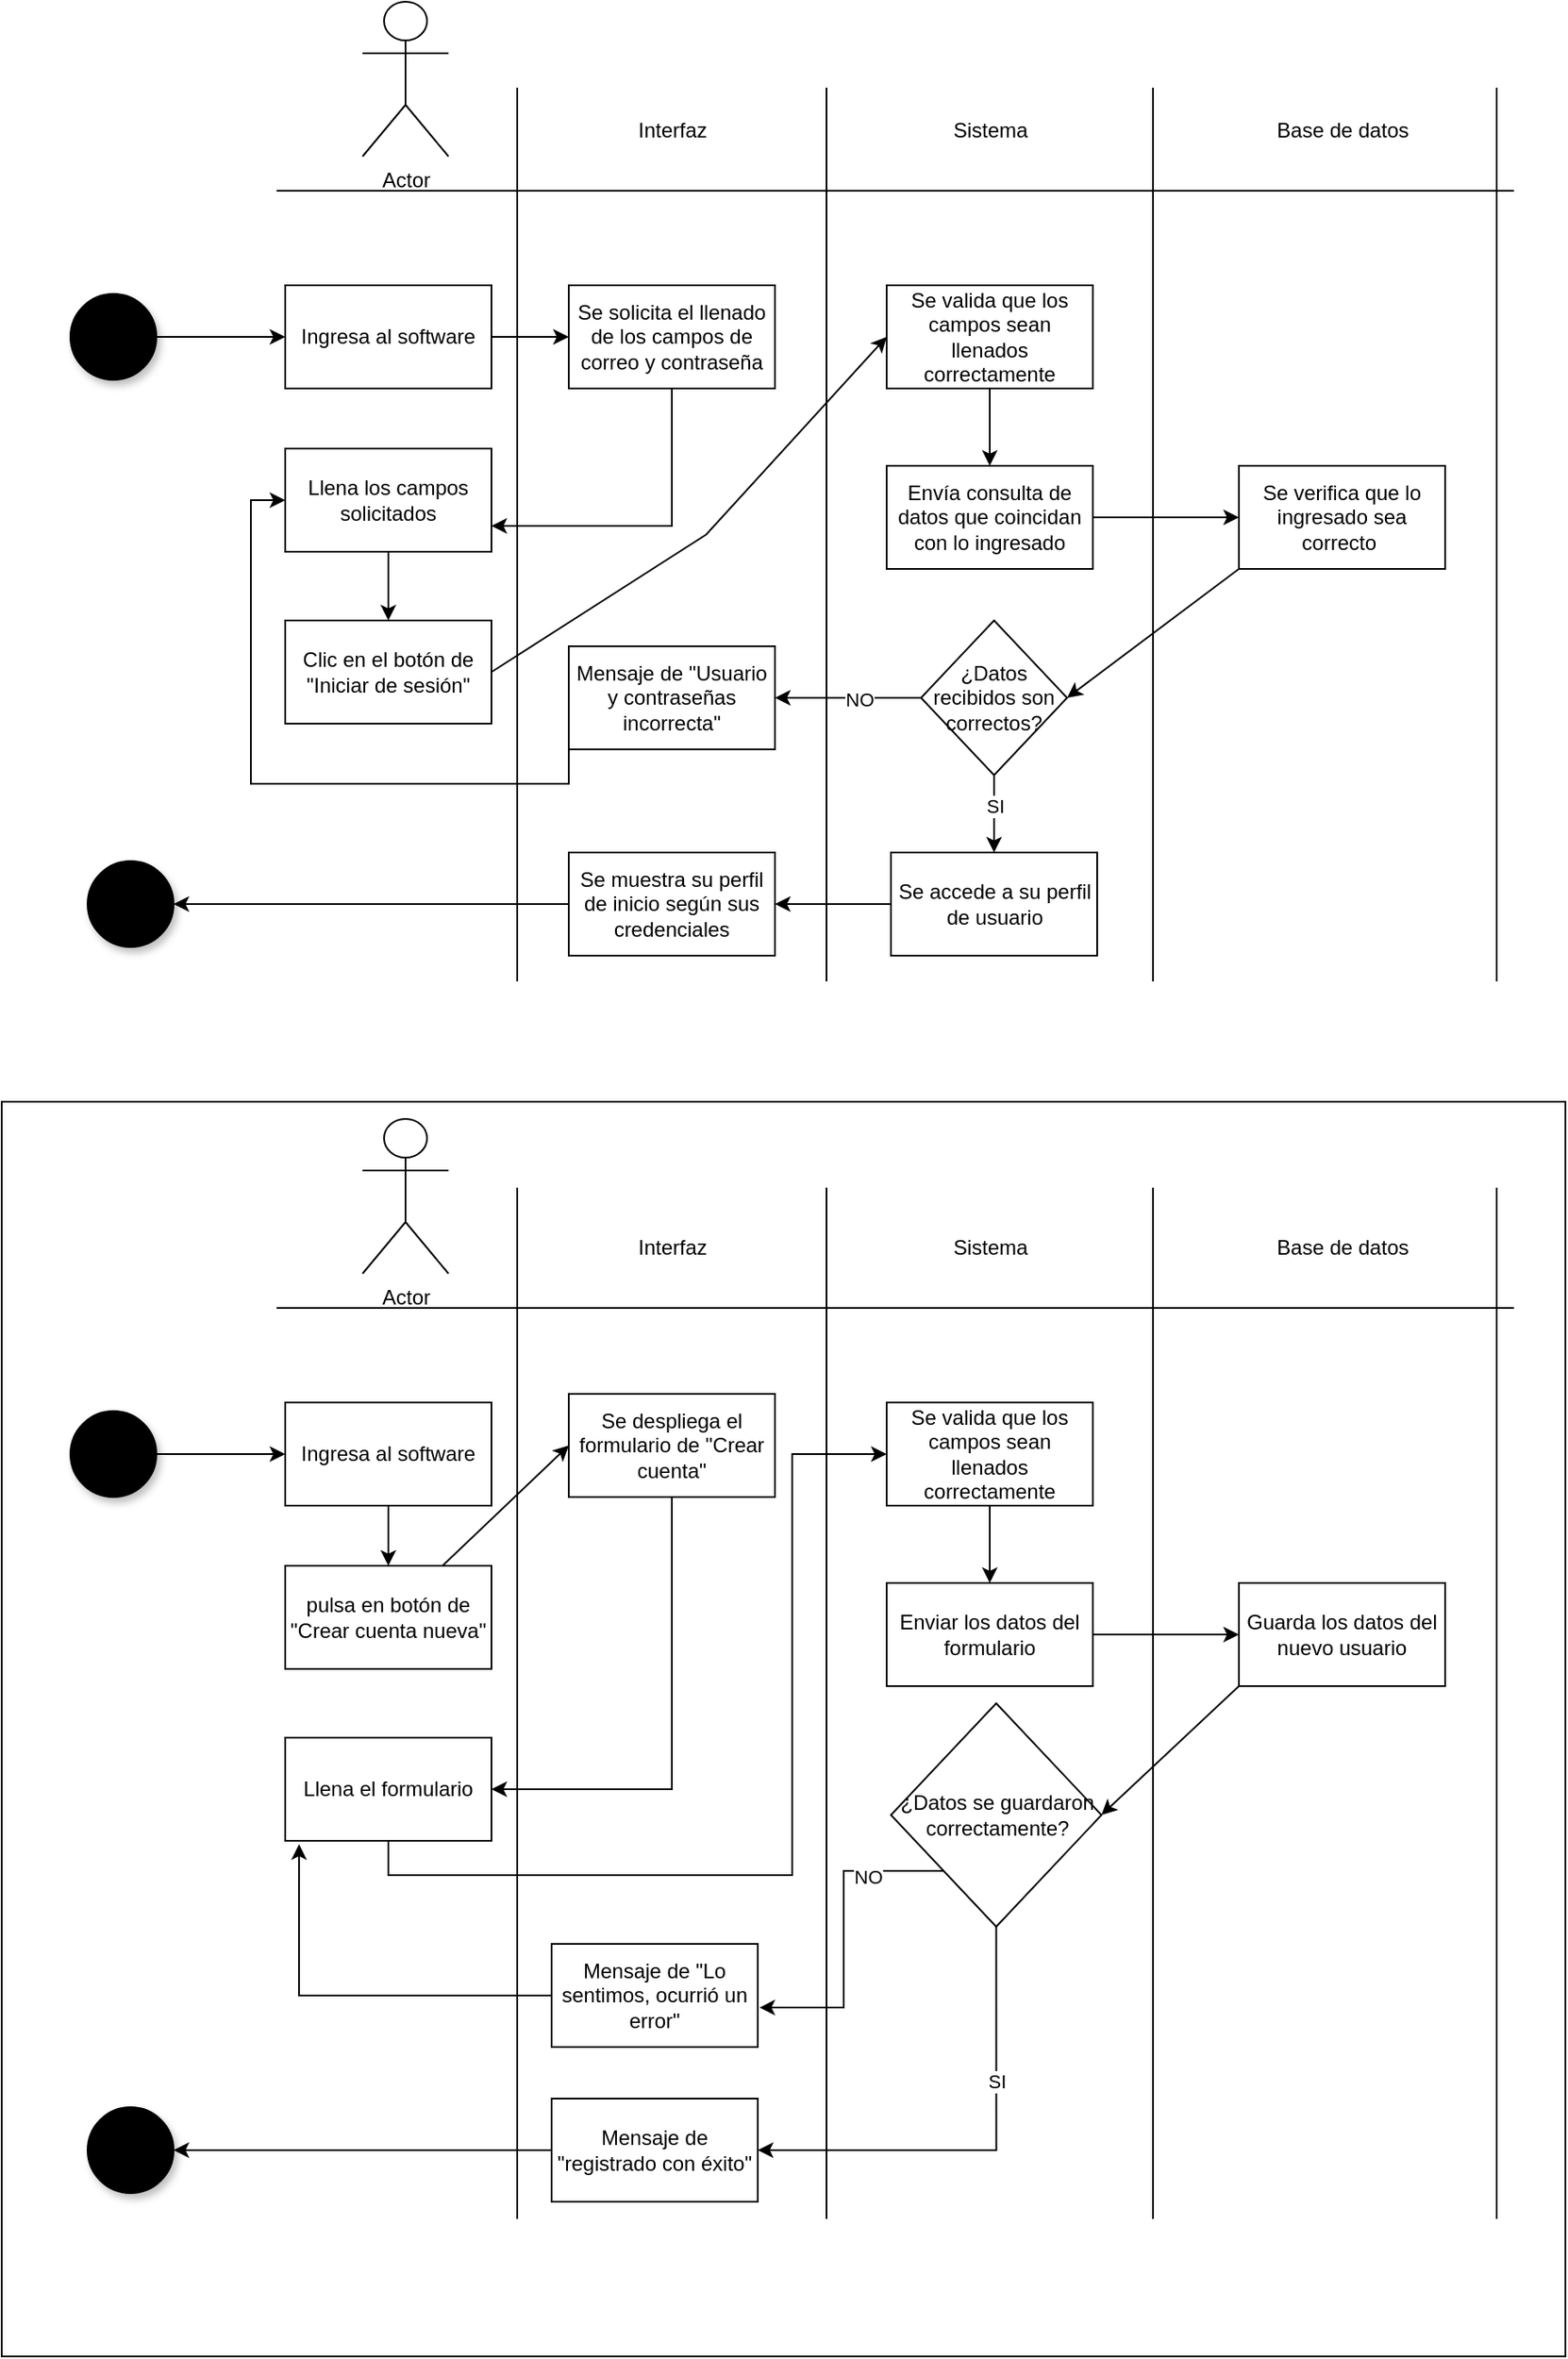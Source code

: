 <mxfile version="24.7.17">
  <diagram name="Página-1" id="5nxL4Tki6CQX1a6vGCrd">
    <mxGraphModel grid="1" page="1" gridSize="10" guides="1" tooltips="1" connect="1" arrows="1" fold="1" pageScale="1" pageWidth="827" pageHeight="1169" math="0" shadow="0">
      <root>
        <mxCell id="0" />
        <mxCell id="1" parent="0" />
        <mxCell id="cNuZhZi5iZ-7AcZOzDL7-103" value="" style="whiteSpace=wrap;html=1;" vertex="1" parent="1">
          <mxGeometry x="-30" y="670" width="910" height="730" as="geometry" />
        </mxCell>
        <mxCell id="cNuZhZi5iZ-7AcZOzDL7-5" value="" style="endArrow=none;html=1;rounded=0;" edge="1" parent="1">
          <mxGeometry width="50" height="50" relative="1" as="geometry">
            <mxPoint x="130" y="140" as="sourcePoint" />
            <mxPoint x="850" y="140" as="targetPoint" />
          </mxGeometry>
        </mxCell>
        <mxCell id="cNuZhZi5iZ-7AcZOzDL7-6" value="" style="endArrow=none;html=1;rounded=0;" edge="1" parent="1">
          <mxGeometry width="50" height="50" relative="1" as="geometry">
            <mxPoint x="270" y="80" as="sourcePoint" />
            <mxPoint x="270" y="600" as="targetPoint" />
          </mxGeometry>
        </mxCell>
        <mxCell id="cNuZhZi5iZ-7AcZOzDL7-7" value="" style="endArrow=none;html=1;rounded=0;" edge="1" parent="1">
          <mxGeometry width="50" height="50" relative="1" as="geometry">
            <mxPoint x="450" y="80" as="sourcePoint" />
            <mxPoint x="450" y="600" as="targetPoint" />
          </mxGeometry>
        </mxCell>
        <mxCell id="cNuZhZi5iZ-7AcZOzDL7-8" value="" style="endArrow=none;html=1;rounded=0;" edge="1" parent="1">
          <mxGeometry width="50" height="50" relative="1" as="geometry">
            <mxPoint x="640" y="80" as="sourcePoint" />
            <mxPoint x="640" y="600" as="targetPoint" />
          </mxGeometry>
        </mxCell>
        <mxCell id="cNuZhZi5iZ-7AcZOzDL7-9" value="" style="endArrow=none;html=1;rounded=0;" edge="1" parent="1">
          <mxGeometry width="50" height="50" relative="1" as="geometry">
            <mxPoint x="840" y="80" as="sourcePoint" />
            <mxPoint x="840" y="600" as="targetPoint" />
          </mxGeometry>
        </mxCell>
        <mxCell id="cNuZhZi5iZ-7AcZOzDL7-10" value="Actor" style="shape=umlActor;verticalLabelPosition=bottom;verticalAlign=top;html=1;outlineConnect=0;" vertex="1" parent="1">
          <mxGeometry x="180" y="30" width="50" height="90" as="geometry" />
        </mxCell>
        <mxCell id="cNuZhZi5iZ-7AcZOzDL7-11" value="Interfaz" style="text;html=1;align=center;verticalAlign=middle;resizable=0;points=[];autosize=1;strokeColor=none;fillColor=none;" vertex="1" parent="1">
          <mxGeometry x="330" y="90" width="60" height="30" as="geometry" />
        </mxCell>
        <mxCell id="cNuZhZi5iZ-7AcZOzDL7-12" value="Sistema" style="text;html=1;align=center;verticalAlign=middle;resizable=0;points=[];autosize=1;strokeColor=none;fillColor=none;" vertex="1" parent="1">
          <mxGeometry x="510" y="90" width="70" height="30" as="geometry" />
        </mxCell>
        <mxCell id="cNuZhZi5iZ-7AcZOzDL7-13" value="Base de datos" style="text;html=1;align=center;verticalAlign=middle;resizable=0;points=[];autosize=1;strokeColor=none;fillColor=none;" vertex="1" parent="1">
          <mxGeometry x="700" y="90" width="100" height="30" as="geometry" />
        </mxCell>
        <mxCell id="cNuZhZi5iZ-7AcZOzDL7-14" value="" style="points=[[0.145,0.145,0],[0.5,0,0],[0.855,0.145,0],[1,0.5,0],[0.855,0.855,0],[0.5,1,0],[0.145,0.855,0],[0,0.5,0]];shape=mxgraph.bpmn.event;html=1;verticalLabelPosition=bottom;labelBackgroundColor=#ffffff;verticalAlign=top;align=center;perimeter=ellipsePerimeter;outlineConnect=0;aspect=fixed;outline=standard;symbol=general;shadow=1;strokeColor=default;fontFamily=Helvetica;fontSize=12;fontColor=default;fillColor=#000000;" vertex="1" parent="1">
          <mxGeometry x="20" y="530" width="50" height="50" as="geometry" />
        </mxCell>
        <mxCell id="cNuZhZi5iZ-7AcZOzDL7-23" value="" style="edgeStyle=orthogonalEdgeStyle;rounded=0;orthogonalLoop=1;jettySize=auto;html=1;" edge="1" parent="1" source="cNuZhZi5iZ-7AcZOzDL7-16" target="cNuZhZi5iZ-7AcZOzDL7-17">
          <mxGeometry relative="1" as="geometry" />
        </mxCell>
        <mxCell id="cNuZhZi5iZ-7AcZOzDL7-16" value="Ingresa al software" style="rounded=0;whiteSpace=wrap;html=1;" vertex="1" parent="1">
          <mxGeometry x="135" y="195" width="120" height="60" as="geometry" />
        </mxCell>
        <mxCell id="cNuZhZi5iZ-7AcZOzDL7-87" style="edgeStyle=orthogonalEdgeStyle;rounded=0;orthogonalLoop=1;jettySize=auto;html=1;exitX=0.5;exitY=1;exitDx=0;exitDy=0;entryX=1;entryY=0.75;entryDx=0;entryDy=0;" edge="1" parent="1" source="cNuZhZi5iZ-7AcZOzDL7-17" target="cNuZhZi5iZ-7AcZOzDL7-86">
          <mxGeometry relative="1" as="geometry" />
        </mxCell>
        <mxCell id="cNuZhZi5iZ-7AcZOzDL7-17" value="Se solicita el llenado de los campos de correo y contraseña" style="rounded=0;whiteSpace=wrap;html=1;" vertex="1" parent="1">
          <mxGeometry x="300" y="195" width="120" height="60" as="geometry" />
        </mxCell>
        <mxCell id="cNuZhZi5iZ-7AcZOzDL7-21" style="edgeStyle=orthogonalEdgeStyle;rounded=0;orthogonalLoop=1;jettySize=auto;html=1;exitX=1;exitY=0.5;exitDx=0;exitDy=0;exitPerimeter=0;entryX=0;entryY=0.5;entryDx=0;entryDy=0;" edge="1" parent="1" source="cNuZhZi5iZ-7AcZOzDL7-20" target="cNuZhZi5iZ-7AcZOzDL7-16">
          <mxGeometry relative="1" as="geometry" />
        </mxCell>
        <mxCell id="cNuZhZi5iZ-7AcZOzDL7-20" value="" style="points=[[0.145,0.145,0],[0.5,0,0],[0.855,0.145,0],[1,0.5,0],[0.855,0.855,0],[0.5,1,0],[0.145,0.855,0],[0,0.5,0]];shape=mxgraph.bpmn.event;html=1;verticalLabelPosition=bottom;labelBackgroundColor=#ffffff;verticalAlign=top;align=center;perimeter=ellipsePerimeter;outlineConnect=0;aspect=fixed;outline=standard;symbol=general;shadow=1;strokeColor=default;fontFamily=Helvetica;fontSize=12;fontColor=default;fillColor=#000000;" vertex="1" parent="1">
          <mxGeometry x="10" y="200" width="50" height="50" as="geometry" />
        </mxCell>
        <mxCell id="cNuZhZi5iZ-7AcZOzDL7-29" style="rounded=0;orthogonalLoop=1;jettySize=auto;html=1;exitX=1;exitY=0.5;exitDx=0;exitDy=0;entryX=0;entryY=0.5;entryDx=0;entryDy=0;" edge="1" parent="1" source="cNuZhZi5iZ-7AcZOzDL7-22" target="cNuZhZi5iZ-7AcZOzDL7-27">
          <mxGeometry relative="1" as="geometry">
            <Array as="points">
              <mxPoint x="380" y="340" />
            </Array>
          </mxGeometry>
        </mxCell>
        <mxCell id="cNuZhZi5iZ-7AcZOzDL7-22" value="Clic en el botón de &quot;Iniciar de sesión&quot;" style="rounded=0;whiteSpace=wrap;html=1;" vertex="1" parent="1">
          <mxGeometry x="135" y="390" width="120" height="60" as="geometry" />
        </mxCell>
        <mxCell id="cNuZhZi5iZ-7AcZOzDL7-31" style="rounded=0;orthogonalLoop=1;jettySize=auto;html=1;entryX=0;entryY=0.5;entryDx=0;entryDy=0;" edge="1" parent="1" source="cNuZhZi5iZ-7AcZOzDL7-25" target="cNuZhZi5iZ-7AcZOzDL7-28">
          <mxGeometry relative="1" as="geometry" />
        </mxCell>
        <mxCell id="cNuZhZi5iZ-7AcZOzDL7-25" value="Envía consulta de datos que coincidan con lo ingresado" style="rounded=0;whiteSpace=wrap;html=1;" vertex="1" parent="1">
          <mxGeometry x="485" y="300" width="120" height="60" as="geometry" />
        </mxCell>
        <mxCell id="cNuZhZi5iZ-7AcZOzDL7-30" value="" style="edgeStyle=orthogonalEdgeStyle;rounded=0;orthogonalLoop=1;jettySize=auto;html=1;" edge="1" parent="1" source="cNuZhZi5iZ-7AcZOzDL7-27" target="cNuZhZi5iZ-7AcZOzDL7-25">
          <mxGeometry relative="1" as="geometry" />
        </mxCell>
        <mxCell id="cNuZhZi5iZ-7AcZOzDL7-27" value="Se valida que los campos sean llenados correctamente" style="rounded=0;whiteSpace=wrap;html=1;" vertex="1" parent="1">
          <mxGeometry x="485" y="195" width="120" height="60" as="geometry" />
        </mxCell>
        <mxCell id="cNuZhZi5iZ-7AcZOzDL7-39" style="rounded=0;orthogonalLoop=1;jettySize=auto;html=1;exitX=0;exitY=1;exitDx=0;exitDy=0;entryX=1;entryY=0.5;entryDx=0;entryDy=0;" edge="1" parent="1" source="cNuZhZi5iZ-7AcZOzDL7-28" target="cNuZhZi5iZ-7AcZOzDL7-38">
          <mxGeometry relative="1" as="geometry" />
        </mxCell>
        <mxCell id="cNuZhZi5iZ-7AcZOzDL7-28" value="Se verifica que lo ingresado sea correcto&amp;nbsp;" style="rounded=0;whiteSpace=wrap;html=1;" vertex="1" parent="1">
          <mxGeometry x="690" y="300" width="120" height="60" as="geometry" />
        </mxCell>
        <mxCell id="cNuZhZi5iZ-7AcZOzDL7-48" style="edgeStyle=orthogonalEdgeStyle;rounded=0;orthogonalLoop=1;jettySize=auto;html=1;exitX=0;exitY=0.5;exitDx=0;exitDy=0;entryX=1;entryY=0.5;entryDx=0;entryDy=0;" edge="1" parent="1" source="cNuZhZi5iZ-7AcZOzDL7-32" target="cNuZhZi5iZ-7AcZOzDL7-44">
          <mxGeometry relative="1" as="geometry" />
        </mxCell>
        <mxCell id="cNuZhZi5iZ-7AcZOzDL7-32" value="Se accede a su perfil de usuario" style="rounded=0;whiteSpace=wrap;html=1;" vertex="1" parent="1">
          <mxGeometry x="487.5" y="525" width="120" height="60" as="geometry" />
        </mxCell>
        <mxCell id="cNuZhZi5iZ-7AcZOzDL7-41" style="edgeStyle=orthogonalEdgeStyle;rounded=0;orthogonalLoop=1;jettySize=auto;html=1;exitX=0;exitY=0.5;exitDx=0;exitDy=0;entryX=1;entryY=0.5;entryDx=0;entryDy=0;" edge="1" parent="1" source="cNuZhZi5iZ-7AcZOzDL7-38" target="cNuZhZi5iZ-7AcZOzDL7-40">
          <mxGeometry relative="1" as="geometry" />
        </mxCell>
        <mxCell id="cNuZhZi5iZ-7AcZOzDL7-43" value="NO" style="edgeLabel;html=1;align=center;verticalAlign=middle;resizable=0;points=[];" connectable="0" vertex="1" parent="cNuZhZi5iZ-7AcZOzDL7-41">
          <mxGeometry x="-0.153" y="1" relative="1" as="geometry">
            <mxPoint as="offset" />
          </mxGeometry>
        </mxCell>
        <mxCell id="cNuZhZi5iZ-7AcZOzDL7-46" style="edgeStyle=orthogonalEdgeStyle;rounded=0;orthogonalLoop=1;jettySize=auto;html=1;exitX=0.5;exitY=1;exitDx=0;exitDy=0;entryX=0.5;entryY=0;entryDx=0;entryDy=0;" edge="1" parent="1" source="cNuZhZi5iZ-7AcZOzDL7-38" target="cNuZhZi5iZ-7AcZOzDL7-32">
          <mxGeometry relative="1" as="geometry" />
        </mxCell>
        <mxCell id="cNuZhZi5iZ-7AcZOzDL7-47" value="SI" style="edgeLabel;html=1;align=center;verticalAlign=middle;resizable=0;points=[];" connectable="0" vertex="1" parent="cNuZhZi5iZ-7AcZOzDL7-46">
          <mxGeometry x="-0.2" relative="1" as="geometry">
            <mxPoint as="offset" />
          </mxGeometry>
        </mxCell>
        <mxCell id="cNuZhZi5iZ-7AcZOzDL7-38" value="¿Datos recibidos son correctos?" style="rhombus;whiteSpace=wrap;html=1;" vertex="1" parent="1">
          <mxGeometry x="505" y="390" width="85" height="90" as="geometry" />
        </mxCell>
        <mxCell id="cNuZhZi5iZ-7AcZOzDL7-88" style="edgeStyle=orthogonalEdgeStyle;rounded=0;orthogonalLoop=1;jettySize=auto;html=1;exitX=0;exitY=1;exitDx=0;exitDy=0;entryX=0;entryY=0.5;entryDx=0;entryDy=0;" edge="1" parent="1" source="cNuZhZi5iZ-7AcZOzDL7-40" target="cNuZhZi5iZ-7AcZOzDL7-86">
          <mxGeometry relative="1" as="geometry" />
        </mxCell>
        <mxCell id="cNuZhZi5iZ-7AcZOzDL7-40" value="Mensaje de &quot;Usuario y contraseñas incorrecta&quot;" style="rounded=0;whiteSpace=wrap;html=1;" vertex="1" parent="1">
          <mxGeometry x="300" y="405" width="120" height="60" as="geometry" />
        </mxCell>
        <mxCell id="cNuZhZi5iZ-7AcZOzDL7-49" style="edgeStyle=orthogonalEdgeStyle;rounded=0;orthogonalLoop=1;jettySize=auto;html=1;exitX=0;exitY=0.5;exitDx=0;exitDy=0;" edge="1" parent="1" source="cNuZhZi5iZ-7AcZOzDL7-44" target="cNuZhZi5iZ-7AcZOzDL7-14">
          <mxGeometry relative="1" as="geometry" />
        </mxCell>
        <mxCell id="cNuZhZi5iZ-7AcZOzDL7-44" value="Se muestra su perfil de inicio según sus credenciales" style="rounded=0;whiteSpace=wrap;html=1;" vertex="1" parent="1">
          <mxGeometry x="300" y="525" width="120" height="60" as="geometry" />
        </mxCell>
        <mxCell id="cNuZhZi5iZ-7AcZOzDL7-51" value="" style="endArrow=none;html=1;rounded=0;" edge="1" parent="1">
          <mxGeometry width="50" height="50" relative="1" as="geometry">
            <mxPoint x="130" y="790" as="sourcePoint" />
            <mxPoint x="850" y="790" as="targetPoint" />
          </mxGeometry>
        </mxCell>
        <mxCell id="cNuZhZi5iZ-7AcZOzDL7-52" value="" style="endArrow=none;html=1;rounded=0;" edge="1" parent="1">
          <mxGeometry width="50" height="50" relative="1" as="geometry">
            <mxPoint x="270" y="720" as="sourcePoint" />
            <mxPoint x="270" y="1320" as="targetPoint" />
          </mxGeometry>
        </mxCell>
        <mxCell id="cNuZhZi5iZ-7AcZOzDL7-53" value="" style="endArrow=none;html=1;rounded=0;" edge="1" parent="1">
          <mxGeometry width="50" height="50" relative="1" as="geometry">
            <mxPoint x="450" y="720" as="sourcePoint" />
            <mxPoint x="450" y="1320" as="targetPoint" />
          </mxGeometry>
        </mxCell>
        <mxCell id="cNuZhZi5iZ-7AcZOzDL7-54" value="" style="endArrow=none;html=1;rounded=0;" edge="1" parent="1">
          <mxGeometry width="50" height="50" relative="1" as="geometry">
            <mxPoint x="640" y="720" as="sourcePoint" />
            <mxPoint x="640" y="1320" as="targetPoint" />
          </mxGeometry>
        </mxCell>
        <mxCell id="cNuZhZi5iZ-7AcZOzDL7-55" value="" style="endArrow=none;html=1;rounded=0;" edge="1" parent="1">
          <mxGeometry width="50" height="50" relative="1" as="geometry">
            <mxPoint x="840" y="720" as="sourcePoint" />
            <mxPoint x="840" y="1320" as="targetPoint" />
          </mxGeometry>
        </mxCell>
        <mxCell id="cNuZhZi5iZ-7AcZOzDL7-56" value="Actor" style="shape=umlActor;verticalLabelPosition=bottom;verticalAlign=top;html=1;outlineConnect=0;" vertex="1" parent="1">
          <mxGeometry x="180" y="680" width="50" height="90" as="geometry" />
        </mxCell>
        <mxCell id="cNuZhZi5iZ-7AcZOzDL7-57" value="Interfaz" style="text;html=1;align=center;verticalAlign=middle;resizable=0;points=[];autosize=1;strokeColor=none;fillColor=none;" vertex="1" parent="1">
          <mxGeometry x="330" y="740" width="60" height="30" as="geometry" />
        </mxCell>
        <mxCell id="cNuZhZi5iZ-7AcZOzDL7-58" value="Sistema" style="text;html=1;align=center;verticalAlign=middle;resizable=0;points=[];autosize=1;strokeColor=none;fillColor=none;" vertex="1" parent="1">
          <mxGeometry x="510" y="740" width="70" height="30" as="geometry" />
        </mxCell>
        <mxCell id="cNuZhZi5iZ-7AcZOzDL7-59" value="Base de datos" style="text;html=1;align=center;verticalAlign=middle;resizable=0;points=[];autosize=1;strokeColor=none;fillColor=none;" vertex="1" parent="1">
          <mxGeometry x="700" y="740" width="100" height="30" as="geometry" />
        </mxCell>
        <mxCell id="cNuZhZi5iZ-7AcZOzDL7-60" value="" style="points=[[0.145,0.145,0],[0.5,0,0],[0.855,0.145,0],[1,0.5,0],[0.855,0.855,0],[0.5,1,0],[0.145,0.855,0],[0,0.5,0]];shape=mxgraph.bpmn.event;html=1;verticalLabelPosition=bottom;labelBackgroundColor=#ffffff;verticalAlign=top;align=center;perimeter=ellipsePerimeter;outlineConnect=0;aspect=fixed;outline=standard;symbol=general;shadow=1;strokeColor=default;fontFamily=Helvetica;fontSize=12;fontColor=default;fillColor=#000000;" vertex="1" parent="1">
          <mxGeometry x="20" y="1255" width="50" height="50" as="geometry" />
        </mxCell>
        <mxCell id="cNuZhZi5iZ-7AcZOzDL7-61" value="" style="edgeStyle=orthogonalEdgeStyle;rounded=0;orthogonalLoop=1;jettySize=auto;html=1;" edge="1" parent="1" source="cNuZhZi5iZ-7AcZOzDL7-62" target="cNuZhZi5iZ-7AcZOzDL7-64">
          <mxGeometry relative="1" as="geometry" />
        </mxCell>
        <mxCell id="cNuZhZi5iZ-7AcZOzDL7-62" value="Ingresa al software" style="rounded=0;whiteSpace=wrap;html=1;" vertex="1" parent="1">
          <mxGeometry x="135" y="845" width="120" height="60" as="geometry" />
        </mxCell>
        <mxCell id="cNuZhZi5iZ-7AcZOzDL7-63" value="" style="rounded=0;orthogonalLoop=1;jettySize=auto;html=1;entryX=0;entryY=0.5;entryDx=0;entryDy=0;" edge="1" parent="1" source="cNuZhZi5iZ-7AcZOzDL7-64" target="cNuZhZi5iZ-7AcZOzDL7-68">
          <mxGeometry relative="1" as="geometry" />
        </mxCell>
        <mxCell id="cNuZhZi5iZ-7AcZOzDL7-64" value="pulsa en botón de &quot;Crear cuenta nueva&quot;" style="rounded=0;whiteSpace=wrap;html=1;" vertex="1" parent="1">
          <mxGeometry x="135" y="940" width="120" height="60" as="geometry" />
        </mxCell>
        <mxCell id="cNuZhZi5iZ-7AcZOzDL7-65" style="edgeStyle=orthogonalEdgeStyle;rounded=0;orthogonalLoop=1;jettySize=auto;html=1;exitX=1;exitY=0.5;exitDx=0;exitDy=0;exitPerimeter=0;entryX=0;entryY=0.5;entryDx=0;entryDy=0;" edge="1" parent="1" source="cNuZhZi5iZ-7AcZOzDL7-66" target="cNuZhZi5iZ-7AcZOzDL7-62">
          <mxGeometry relative="1" as="geometry" />
        </mxCell>
        <mxCell id="cNuZhZi5iZ-7AcZOzDL7-66" value="" style="points=[[0.145,0.145,0],[0.5,0,0],[0.855,0.145,0],[1,0.5,0],[0.855,0.855,0],[0.5,1,0],[0.145,0.855,0],[0,0.5,0]];shape=mxgraph.bpmn.event;html=1;verticalLabelPosition=bottom;labelBackgroundColor=#ffffff;verticalAlign=top;align=center;perimeter=ellipsePerimeter;outlineConnect=0;aspect=fixed;outline=standard;symbol=general;shadow=1;strokeColor=default;fontFamily=Helvetica;fontSize=12;fontColor=default;fillColor=#000000;" vertex="1" parent="1">
          <mxGeometry x="10" y="850" width="50" height="50" as="geometry" />
        </mxCell>
        <mxCell id="cNuZhZi5iZ-7AcZOzDL7-90" style="edgeStyle=orthogonalEdgeStyle;rounded=0;orthogonalLoop=1;jettySize=auto;html=1;exitX=0.5;exitY=1;exitDx=0;exitDy=0;entryX=1;entryY=0.5;entryDx=0;entryDy=0;" edge="1" parent="1" source="cNuZhZi5iZ-7AcZOzDL7-68" target="cNuZhZi5iZ-7AcZOzDL7-83">
          <mxGeometry relative="1" as="geometry" />
        </mxCell>
        <mxCell id="cNuZhZi5iZ-7AcZOzDL7-68" value="Se despliega el formulario de &quot;Crear cuenta&quot;" style="rounded=0;whiteSpace=wrap;html=1;" vertex="1" parent="1">
          <mxGeometry x="300" y="840" width="120" height="60" as="geometry" />
        </mxCell>
        <mxCell id="cNuZhZi5iZ-7AcZOzDL7-69" style="rounded=0;orthogonalLoop=1;jettySize=auto;html=1;entryX=0;entryY=0.5;entryDx=0;entryDy=0;" edge="1" parent="1" source="cNuZhZi5iZ-7AcZOzDL7-70" target="cNuZhZi5iZ-7AcZOzDL7-74">
          <mxGeometry relative="1" as="geometry" />
        </mxCell>
        <mxCell id="cNuZhZi5iZ-7AcZOzDL7-70" value="Enviar los datos del formulario" style="rounded=0;whiteSpace=wrap;html=1;" vertex="1" parent="1">
          <mxGeometry x="485" y="950" width="120" height="60" as="geometry" />
        </mxCell>
        <mxCell id="cNuZhZi5iZ-7AcZOzDL7-71" value="" style="edgeStyle=orthogonalEdgeStyle;rounded=0;orthogonalLoop=1;jettySize=auto;html=1;" edge="1" parent="1" source="cNuZhZi5iZ-7AcZOzDL7-72" target="cNuZhZi5iZ-7AcZOzDL7-70">
          <mxGeometry relative="1" as="geometry" />
        </mxCell>
        <mxCell id="cNuZhZi5iZ-7AcZOzDL7-72" value="Se valida que los campos sean llenados correctamente" style="rounded=0;whiteSpace=wrap;html=1;" vertex="1" parent="1">
          <mxGeometry x="485" y="845" width="120" height="60" as="geometry" />
        </mxCell>
        <mxCell id="cNuZhZi5iZ-7AcZOzDL7-73" style="rounded=0;orthogonalLoop=1;jettySize=auto;html=1;exitX=0;exitY=1;exitDx=0;exitDy=0;entryX=1;entryY=0.5;entryDx=0;entryDy=0;" edge="1" parent="1" source="cNuZhZi5iZ-7AcZOzDL7-74" target="cNuZhZi5iZ-7AcZOzDL7-81">
          <mxGeometry relative="1" as="geometry" />
        </mxCell>
        <mxCell id="cNuZhZi5iZ-7AcZOzDL7-74" value="Guarda los datos del nuevo usuario" style="rounded=0;whiteSpace=wrap;html=1;" vertex="1" parent="1">
          <mxGeometry x="690" y="950" width="120" height="60" as="geometry" />
        </mxCell>
        <mxCell id="cNuZhZi5iZ-7AcZOzDL7-76" value="Mensaje de &quot;Lo sentimos, ocurrió un error&quot;" style="rounded=0;whiteSpace=wrap;html=1;" vertex="1" parent="1">
          <mxGeometry x="290" y="1160" width="120" height="60" as="geometry" />
        </mxCell>
        <mxCell id="cNuZhZi5iZ-7AcZOzDL7-98" style="edgeStyle=orthogonalEdgeStyle;rounded=0;orthogonalLoop=1;jettySize=auto;html=1;exitX=0.5;exitY=1;exitDx=0;exitDy=0;entryX=1;entryY=0.5;entryDx=0;entryDy=0;" edge="1" parent="1" source="cNuZhZi5iZ-7AcZOzDL7-81" target="cNuZhZi5iZ-7AcZOzDL7-85">
          <mxGeometry relative="1" as="geometry" />
        </mxCell>
        <mxCell id="cNuZhZi5iZ-7AcZOzDL7-99" value="SI" style="edgeLabel;html=1;align=center;verticalAlign=middle;resizable=0;points=[];" connectable="0" vertex="1" parent="cNuZhZi5iZ-7AcZOzDL7-98">
          <mxGeometry x="-0.33" relative="1" as="geometry">
            <mxPoint as="offset" />
          </mxGeometry>
        </mxCell>
        <mxCell id="cNuZhZi5iZ-7AcZOzDL7-81" value="¿Datos se guardaron correctamente?" style="rhombus;whiteSpace=wrap;html=1;" vertex="1" parent="1">
          <mxGeometry x="487.5" y="1020" width="122.5" height="130" as="geometry" />
        </mxCell>
        <mxCell id="cNuZhZi5iZ-7AcZOzDL7-93" style="edgeStyle=orthogonalEdgeStyle;rounded=0;orthogonalLoop=1;jettySize=auto;html=1;exitX=0.5;exitY=1;exitDx=0;exitDy=0;entryX=0;entryY=0.5;entryDx=0;entryDy=0;" edge="1" parent="1" source="cNuZhZi5iZ-7AcZOzDL7-83" target="cNuZhZi5iZ-7AcZOzDL7-72">
          <mxGeometry relative="1" as="geometry">
            <Array as="points">
              <mxPoint x="195" y="1120" />
              <mxPoint x="430" y="1120" />
              <mxPoint x="430" y="875" />
            </Array>
          </mxGeometry>
        </mxCell>
        <mxCell id="cNuZhZi5iZ-7AcZOzDL7-83" value="Llena el formulario" style="rounded=0;whiteSpace=wrap;html=1;" vertex="1" parent="1">
          <mxGeometry x="135" y="1040" width="120" height="60" as="geometry" />
        </mxCell>
        <mxCell id="cNuZhZi5iZ-7AcZOzDL7-85" value="Mensaje de &quot;registrado con éxito&quot;" style="rounded=0;whiteSpace=wrap;html=1;" vertex="1" parent="1">
          <mxGeometry x="290" y="1250" width="120" height="60" as="geometry" />
        </mxCell>
        <mxCell id="cNuZhZi5iZ-7AcZOzDL7-89" style="edgeStyle=orthogonalEdgeStyle;rounded=0;orthogonalLoop=1;jettySize=auto;html=1;exitX=0.5;exitY=1;exitDx=0;exitDy=0;" edge="1" parent="1" source="cNuZhZi5iZ-7AcZOzDL7-86" target="cNuZhZi5iZ-7AcZOzDL7-22">
          <mxGeometry relative="1" as="geometry" />
        </mxCell>
        <mxCell id="cNuZhZi5iZ-7AcZOzDL7-86" value="Llena los campos solicitados" style="rounded=0;whiteSpace=wrap;html=1;" vertex="1" parent="1">
          <mxGeometry x="135" y="290" width="120" height="60" as="geometry" />
        </mxCell>
        <mxCell id="cNuZhZi5iZ-7AcZOzDL7-96" style="edgeStyle=orthogonalEdgeStyle;rounded=0;orthogonalLoop=1;jettySize=auto;html=1;exitX=0;exitY=1;exitDx=0;exitDy=0;entryX=1.008;entryY=0.617;entryDx=0;entryDy=0;entryPerimeter=0;" edge="1" parent="1" source="cNuZhZi5iZ-7AcZOzDL7-81" target="cNuZhZi5iZ-7AcZOzDL7-76">
          <mxGeometry relative="1" as="geometry">
            <Array as="points">
              <mxPoint x="460" y="1118" />
              <mxPoint x="460" y="1197" />
            </Array>
          </mxGeometry>
        </mxCell>
        <mxCell id="cNuZhZi5iZ-7AcZOzDL7-97" value="NO" style="edgeLabel;html=1;align=center;verticalAlign=middle;resizable=0;points=[];" connectable="0" vertex="1" parent="cNuZhZi5iZ-7AcZOzDL7-96">
          <mxGeometry x="-0.527" y="3" relative="1" as="geometry">
            <mxPoint as="offset" />
          </mxGeometry>
        </mxCell>
        <mxCell id="cNuZhZi5iZ-7AcZOzDL7-100" style="edgeStyle=orthogonalEdgeStyle;rounded=0;orthogonalLoop=1;jettySize=auto;html=1;exitX=0;exitY=0.5;exitDx=0;exitDy=0;entryX=0.067;entryY=1.033;entryDx=0;entryDy=0;entryPerimeter=0;" edge="1" parent="1" source="cNuZhZi5iZ-7AcZOzDL7-76" target="cNuZhZi5iZ-7AcZOzDL7-83">
          <mxGeometry relative="1" as="geometry" />
        </mxCell>
        <mxCell id="cNuZhZi5iZ-7AcZOzDL7-101" style="edgeStyle=orthogonalEdgeStyle;rounded=0;orthogonalLoop=1;jettySize=auto;html=1;exitX=0;exitY=0.5;exitDx=0;exitDy=0;entryX=1;entryY=0.5;entryDx=0;entryDy=0;entryPerimeter=0;" edge="1" parent="1" source="cNuZhZi5iZ-7AcZOzDL7-85" target="cNuZhZi5iZ-7AcZOzDL7-60">
          <mxGeometry relative="1" as="geometry" />
        </mxCell>
      </root>
    </mxGraphModel>
  </diagram>
</mxfile>
